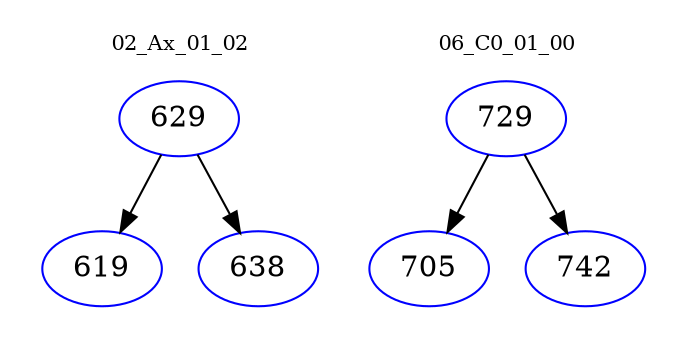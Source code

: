 digraph{
subgraph cluster_0 {
color = white
label = "02_Ax_01_02";
fontsize=10;
T0_629 [label="629", color="blue"]
T0_629 -> T0_619 [color="black"]
T0_619 [label="619", color="blue"]
T0_629 -> T0_638 [color="black"]
T0_638 [label="638", color="blue"]
}
subgraph cluster_1 {
color = white
label = "06_C0_01_00";
fontsize=10;
T1_729 [label="729", color="blue"]
T1_729 -> T1_705 [color="black"]
T1_705 [label="705", color="blue"]
T1_729 -> T1_742 [color="black"]
T1_742 [label="742", color="blue"]
}
}
